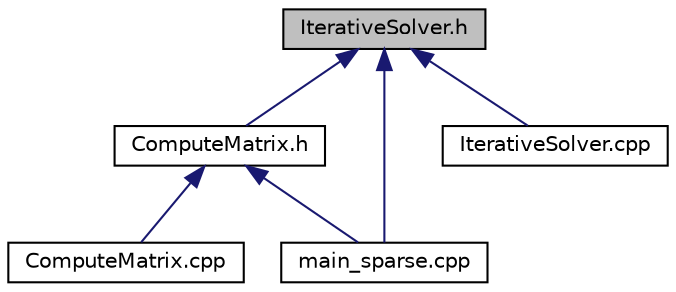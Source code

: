 digraph "IterativeSolver.h"
{
  edge [fontname="Helvetica",fontsize="10",labelfontname="Helvetica",labelfontsize="10"];
  node [fontname="Helvetica",fontsize="10",shape=record];
  Node1 [label="IterativeSolver.h",height=0.2,width=0.4,color="black", fillcolor="grey75", style="filled", fontcolor="black"];
  Node1 -> Node2 [dir="back",color="midnightblue",fontsize="10",style="solid"];
  Node2 [label="ComputeMatrix.h",height=0.2,width=0.4,color="black", fillcolor="white", style="filled",URL="$_compute_matrix_8h.html"];
  Node2 -> Node3 [dir="back",color="midnightblue",fontsize="10",style="solid"];
  Node3 [label="ComputeMatrix.cpp",height=0.2,width=0.4,color="black", fillcolor="white", style="filled",URL="$_compute_matrix_8cpp.html"];
  Node2 -> Node4 [dir="back",color="midnightblue",fontsize="10",style="solid"];
  Node4 [label="main_sparse.cpp",height=0.2,width=0.4,color="black", fillcolor="white", style="filled",URL="$main__sparse_8cpp.html"];
  Node1 -> Node5 [dir="back",color="midnightblue",fontsize="10",style="solid"];
  Node5 [label="IterativeSolver.cpp",height=0.2,width=0.4,color="black", fillcolor="white", style="filled",URL="$_iterative_solver_8cpp.html"];
  Node1 -> Node4 [dir="back",color="midnightblue",fontsize="10",style="solid"];
}
